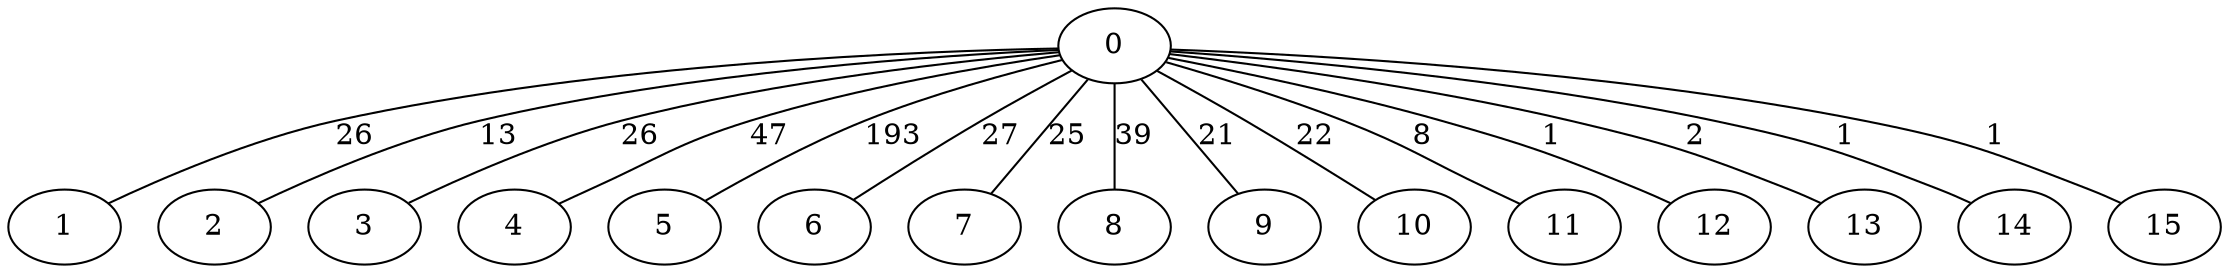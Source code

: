 graph  {
0;
1;
2;
3;
4;
5;
6;
7;
8;
9;
10;
11;
12;
13;
14;
15;
0 -- 1  [id=0, key=0, label=26];
0 -- 2  [id=1, key=0, label=13];
0 -- 3  [id=2, key=0, label=26];
0 -- 4  [id=3, key=0, label=47];
0 -- 5  [id=4, key=0, label=193];
0 -- 6  [id=5, key=0, label=27];
0 -- 7  [id=6, key=0, label=25];
0 -- 8  [id=7, key=0, label=39];
0 -- 9  [id=8, key=0, label=21];
0 -- 10  [id=9, key=0, label=22];
0 -- 11  [id=10, key=0, label=8];
0 -- 12  [id=11, key=0, label=1];
0 -- 13  [id=12, key=0, label=2];
0 -- 14  [id=13, key=0, label=1];
0 -- 15  [id=14, key=0, label=1];
}
